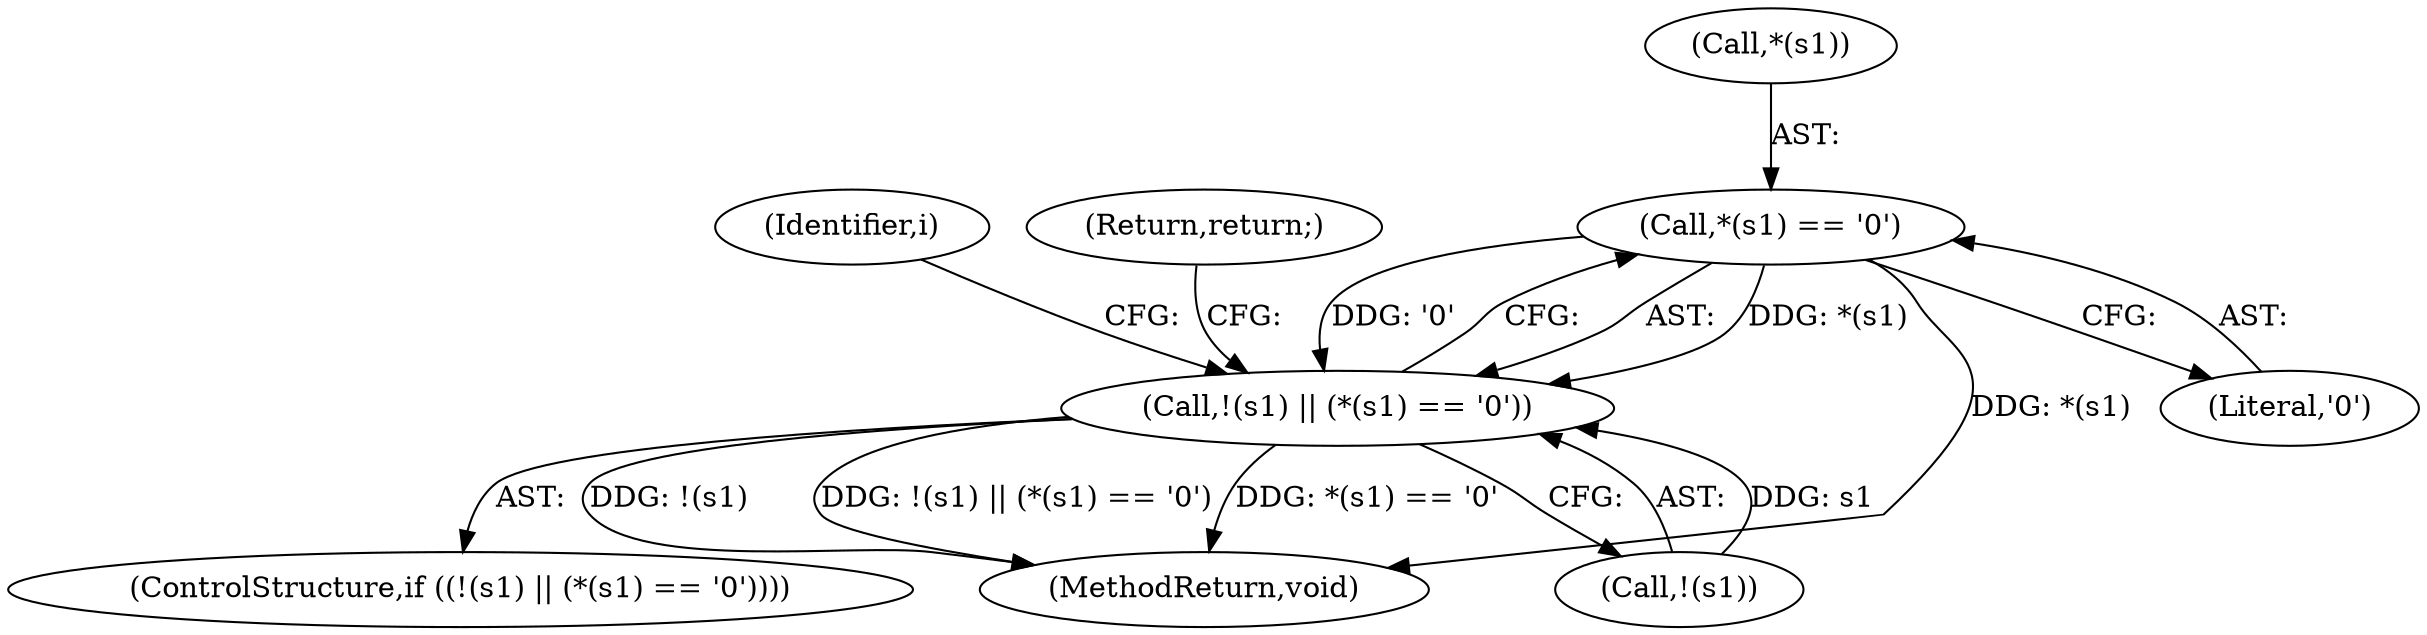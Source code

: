 digraph "0_atheme_87580d767868360d2fed503980129504da84b63e@pointer" {
"1000123" [label="(Call,*(s1) == '\0')"];
"1000120" [label="(Call,!(s1) || (*(s1) == '\0'))"];
"1000213" [label="(MethodReturn,void)"];
"1000119" [label="(ControlStructure,if ((!(s1) || (*(s1) == '\0'))))"];
"1000131" [label="(Identifier,i)"];
"1000126" [label="(Literal,'\0')"];
"1000121" [label="(Call,!(s1))"];
"1000128" [label="(Return,return;)"];
"1000120" [label="(Call,!(s1) || (*(s1) == '\0'))"];
"1000123" [label="(Call,*(s1) == '\0')"];
"1000124" [label="(Call,*(s1))"];
"1000123" -> "1000120"  [label="AST: "];
"1000123" -> "1000126"  [label="CFG: "];
"1000124" -> "1000123"  [label="AST: "];
"1000126" -> "1000123"  [label="AST: "];
"1000120" -> "1000123"  [label="CFG: "];
"1000123" -> "1000213"  [label="DDG: *(s1)"];
"1000123" -> "1000120"  [label="DDG: *(s1)"];
"1000123" -> "1000120"  [label="DDG: '\0'"];
"1000120" -> "1000119"  [label="AST: "];
"1000120" -> "1000121"  [label="CFG: "];
"1000121" -> "1000120"  [label="AST: "];
"1000128" -> "1000120"  [label="CFG: "];
"1000131" -> "1000120"  [label="CFG: "];
"1000120" -> "1000213"  [label="DDG: *(s1) == '\0'"];
"1000120" -> "1000213"  [label="DDG: !(s1)"];
"1000120" -> "1000213"  [label="DDG: !(s1) || (*(s1) == '\0')"];
"1000121" -> "1000120"  [label="DDG: s1"];
}
